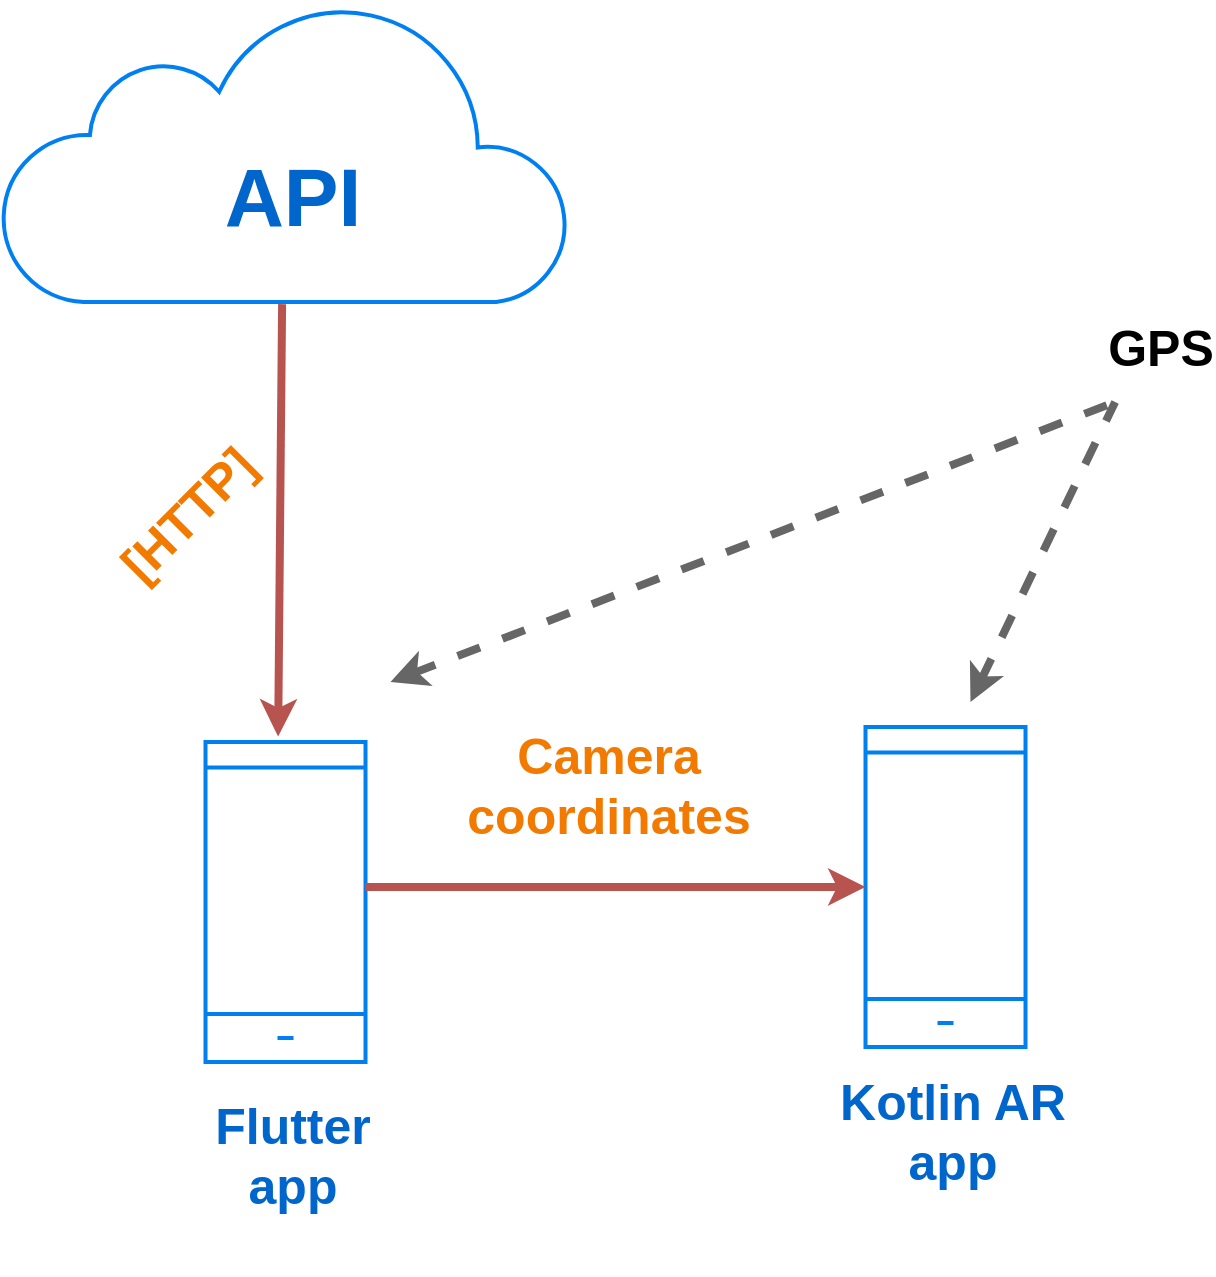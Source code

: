 <mxfile version="20.8.23" type="device"><diagram id="tA1Im6zkNEx1XgpqPn86" name="Page-1"><mxGraphModel dx="1467" dy="823" grid="1" gridSize="10" guides="1" tooltips="1" connect="1" arrows="1" fold="1" page="1" pageScale="1" pageWidth="827" pageHeight="1169" math="0" shadow="0"><root><mxCell id="0"/><mxCell id="1" parent="0"/><mxCell id="EkowGtoR0UmC709UviOL-2" value="" style="html=1;verticalLabelPosition=bottom;align=center;labelBackgroundColor=#ffffff;verticalAlign=top;strokeWidth=2;strokeColor=#0080F0;shadow=0;dashed=0;shape=mxgraph.ios7.icons.cloud;" parent="1" vertex="1"><mxGeometry x="90" y="260" width="283.5" height="150" as="geometry"/></mxCell><mxCell id="EkowGtoR0UmC709UviOL-3" value="" style="html=1;verticalLabelPosition=bottom;align=center;labelBackgroundColor=#ffffff;verticalAlign=top;strokeWidth=2;strokeColor=#0080F0;shadow=0;dashed=0;shape=mxgraph.ios7.icons.smartphone;" parent="1" vertex="1"><mxGeometry x="191.75" y="630" width="80" height="160" as="geometry"/></mxCell><mxCell id="EkowGtoR0UmC709UviOL-5" value="" style="shape=image;html=1;verticalAlign=top;verticalLabelPosition=bottom;labelBackgroundColor=#ffffff;imageAspect=0;aspect=fixed;image=https://cdn1.iconfinder.com/data/icons/material-device/22/gps-fixed-128.png" parent="1" vertex="1"><mxGeometry x="646.57" y="360" width="49" height="49" as="geometry"/></mxCell><mxCell id="EkowGtoR0UmC709UviOL-12" style="rounded=0;orthogonalLoop=1;jettySize=auto;html=1;strokeWidth=4;fontSize=25;startArrow=none;startFill=0;fillColor=#f8cecc;strokeColor=#b85450;entryX=0.454;entryY=-0.017;entryDx=0;entryDy=0;entryPerimeter=0;exitX=0.494;exitY=1.007;exitDx=0;exitDy=0;exitPerimeter=0;" parent="1" source="EkowGtoR0UmC709UviOL-2" target="EkowGtoR0UmC709UviOL-3" edge="1"><mxGeometry relative="1" as="geometry"><mxPoint x="324.75" y="290" as="sourcePoint"/></mxGeometry></mxCell><mxCell id="EkowGtoR0UmC709UviOL-13" value="&lt;b&gt;&lt;font color=&quot;#f27a00&quot;&gt;[HTTP]&lt;/font&gt;&lt;/b&gt;" style="edgeLabel;html=1;align=center;verticalAlign=middle;resizable=0;points=[];fontSize=25;labelBackgroundColor=none;fontColor=#990000;rotation=-45;" parent="EkowGtoR0UmC709UviOL-12" vertex="1" connectable="0"><mxGeometry x="-0.111" relative="1" as="geometry"><mxPoint x="-48" y="9" as="offset"/></mxGeometry></mxCell><mxCell id="EkowGtoR0UmC709UviOL-21" value="&lt;b&gt;GPS&lt;/b&gt;" style="edgeLabel;html=1;align=center;verticalAlign=middle;resizable=0;points=[];fontSize=25;labelBackgroundColor=none;" parent="1" vertex="1" connectable="0"><mxGeometry x="668.885" y="431.976" as="geometry"/></mxCell><mxCell id="EkowGtoR0UmC709UviOL-23" value="&lt;b&gt;Flutter&lt;br&gt;app&lt;br&gt;&lt;br&gt;&lt;/b&gt;" style="edgeLabel;html=1;align=center;verticalAlign=middle;resizable=0;points=[];fontSize=25;fontColor=#0066CC;labelBackgroundColor=none;" parent="1" vertex="1" connectable="0"><mxGeometry x="231.745" y="859.996" as="geometry"><mxPoint x="3" y="-9" as="offset"/></mxGeometry></mxCell><mxCell id="zXd8st4cJZ-mdeKgfJ4_-1" value="" style="html=1;verticalLabelPosition=bottom;align=center;labelBackgroundColor=#ffffff;verticalAlign=top;strokeWidth=2;strokeColor=#0080F0;shadow=0;dashed=0;shape=mxgraph.ios7.icons.smartphone;" parent="1" vertex="1"><mxGeometry x="521.75" y="622.5" width="80" height="160" as="geometry"/></mxCell><mxCell id="zXd8st4cJZ-mdeKgfJ4_-2" value="&lt;b&gt;Kotlin AR&lt;br&gt;app&lt;br&gt;&lt;/b&gt;" style="edgeLabel;html=1;align=center;verticalAlign=middle;resizable=0;points=[];fontSize=25;fontColor=#0066CC;labelBackgroundColor=none;" parent="1" vertex="1" connectable="0"><mxGeometry x="561.745" y="832.496" as="geometry"><mxPoint x="3" y="-9" as="offset"/></mxGeometry></mxCell><mxCell id="zXd8st4cJZ-mdeKgfJ4_-4" style="rounded=0;orthogonalLoop=1;jettySize=auto;html=1;strokeWidth=4;fontSize=25;startArrow=classic;startFill=1;fillColor=#f8cecc;strokeColor=#b85450;entryX=1;entryY=0.453;entryDx=0;entryDy=0;entryPerimeter=0;endArrow=none;endFill=0;" parent="1" source="zXd8st4cJZ-mdeKgfJ4_-1" target="EkowGtoR0UmC709UviOL-3" edge="1"><mxGeometry relative="1" as="geometry"><mxPoint x="468.75" y="390" as="sourcePoint"/><mxPoint x="372.07" y="727.28" as="targetPoint"/></mxGeometry></mxCell><mxCell id="zXd8st4cJZ-mdeKgfJ4_-5" value="&lt;font color=&quot;#f27a00&quot;&gt;&lt;b style=&quot;&quot;&gt;Camera&lt;/b&gt;&lt;br&gt;&lt;b style=&quot;&quot;&gt;coordinates&lt;/b&gt;&lt;/font&gt;" style="edgeLabel;html=1;align=center;verticalAlign=middle;resizable=0;points=[];fontSize=25;labelBackgroundColor=none;fontColor=#990000;rotation=0;" parent="zXd8st4cJZ-mdeKgfJ4_-4" vertex="1" connectable="0"><mxGeometry x="-0.111" relative="1" as="geometry"><mxPoint x="-18" y="-52" as="offset"/></mxGeometry></mxCell><mxCell id="3YrVErav1G1gCAq_K-qo-2" value="&lt;b style=&quot;font-size: 41px;&quot;&gt;API&lt;br style=&quot;font-size: 41px;&quot;&gt;&lt;/b&gt;" style="edgeLabel;html=1;align=center;verticalAlign=middle;resizable=0;points=[];fontSize=41;fontColor=#0066CC;labelBackgroundColor=none;" parent="1" vertex="1" connectable="0"><mxGeometry x="231.745" y="366.996" as="geometry"><mxPoint x="3" y="-9" as="offset"/></mxGeometry></mxCell><mxCell id="3YrVErav1G1gCAq_K-qo-6" style="edgeStyle=none;rounded=0;orthogonalLoop=1;jettySize=auto;html=1;strokeWidth=4;fontSize=25;fontColor=#0066CC;startArrow=classic;startFill=1;dashed=1;endArrow=none;endFill=0;fillColor=#f5f5f5;strokeColor=#666666;" parent="1" edge="1"><mxGeometry relative="1" as="geometry"><mxPoint x="284.25" y="600" as="sourcePoint"/><mxPoint x="646.57" y="460" as="targetPoint"/></mxGeometry></mxCell><mxCell id="3YrVErav1G1gCAq_K-qo-7" style="edgeStyle=none;rounded=0;orthogonalLoop=1;jettySize=auto;html=1;strokeWidth=4;fontSize=25;fontColor=#0066CC;startArrow=classic;startFill=1;dashed=1;endArrow=none;endFill=0;fillColor=#f5f5f5;strokeColor=#666666;" parent="1" edge="1"><mxGeometry relative="1" as="geometry"><mxPoint x="574.25" y="610" as="sourcePoint"/><mxPoint x="646.57" y="460" as="targetPoint"/></mxGeometry></mxCell></root></mxGraphModel></diagram></mxfile>